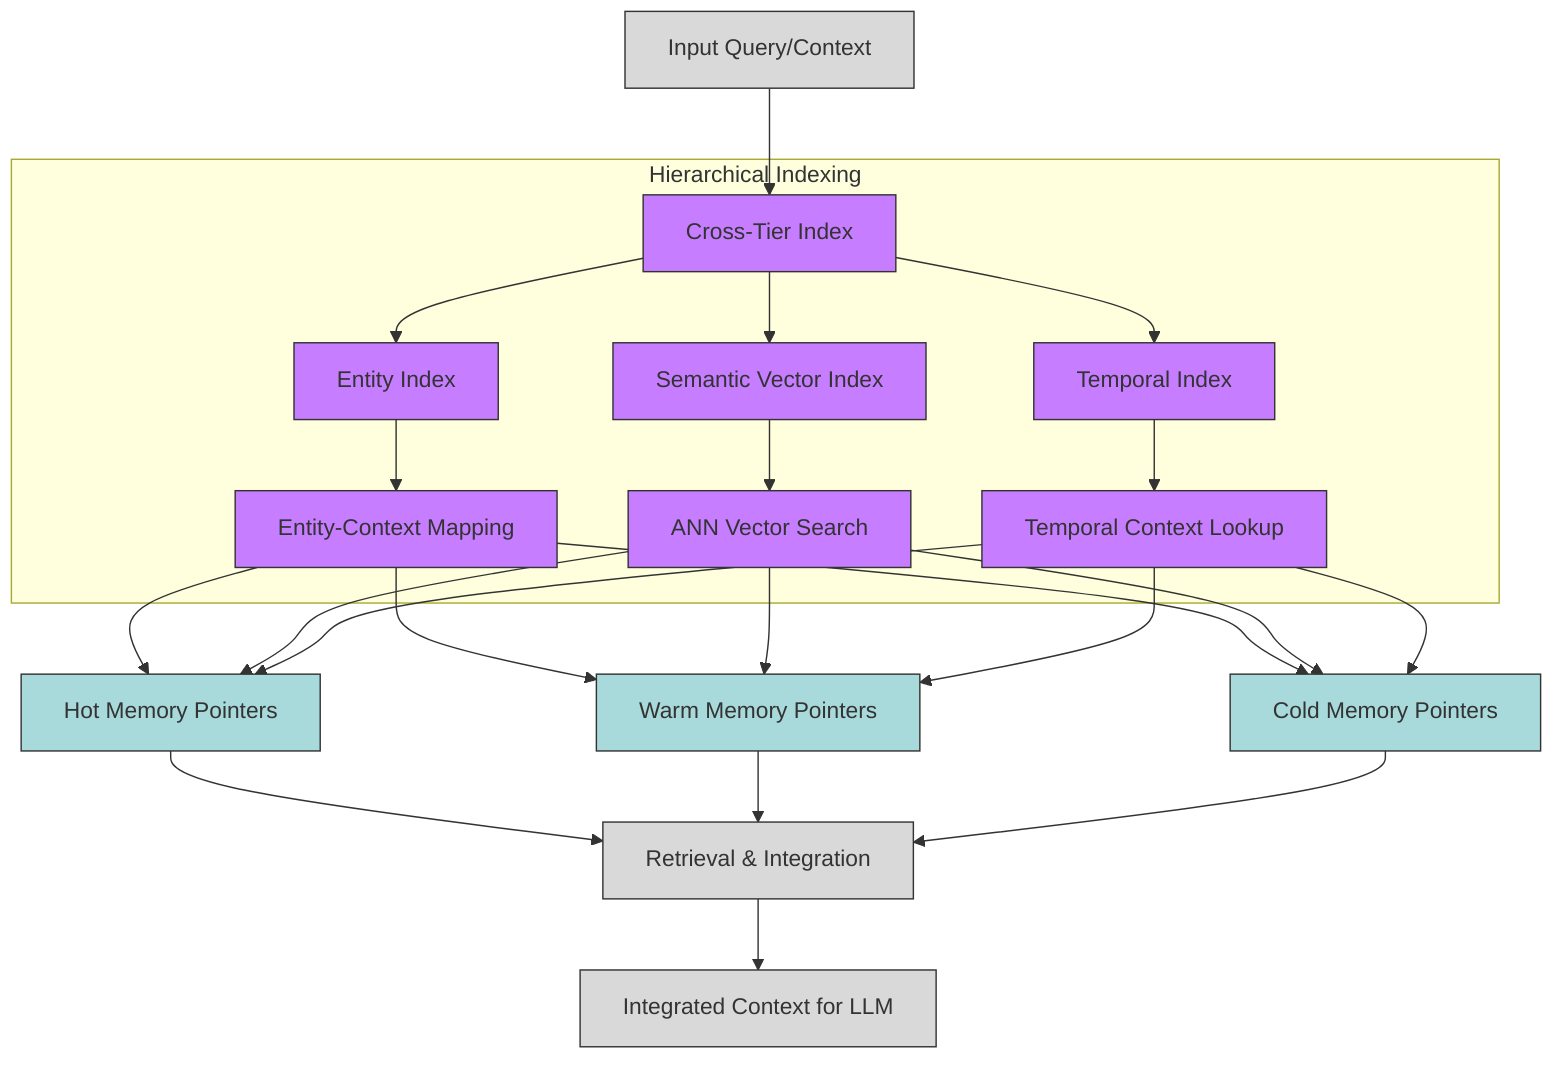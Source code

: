 graph TD
    A[Input Query/Context] --> B[Cross-Tier Index]
    
    subgraph "Hierarchical Indexing"
        B --> C[Entity Index]
        B --> D[Semantic Vector Index]
        B --> E[Temporal Index]
        
        C --> F[Entity-Context Mapping]
        D --> G[ANN Vector Search]
        E --> H[Temporal Context Lookup]
    end
    
    F --> I[Hot Memory Pointers]
    F --> J[Warm Memory Pointers]
    F --> K[Cold Memory Pointers]
    
    G --> I
    G --> J
    G --> K
    
    H --> I
    H --> J
    H --> K
    
    I --> L[Retrieval & Integration]
    J --> L
    K --> L
    
    L --> M[Integrated Context for LLM]
    
    classDef index fill:#c77dff,stroke:#333,stroke-width:1px
    classDef pointer fill:#a8dadc,stroke:#333,stroke-width:1px
    classDef process fill:#d9d9d9,stroke:#333,stroke-width:1px
    
    class B,C,D,E,F,G,H index
    class I,J,K pointer
    class A,L,M process